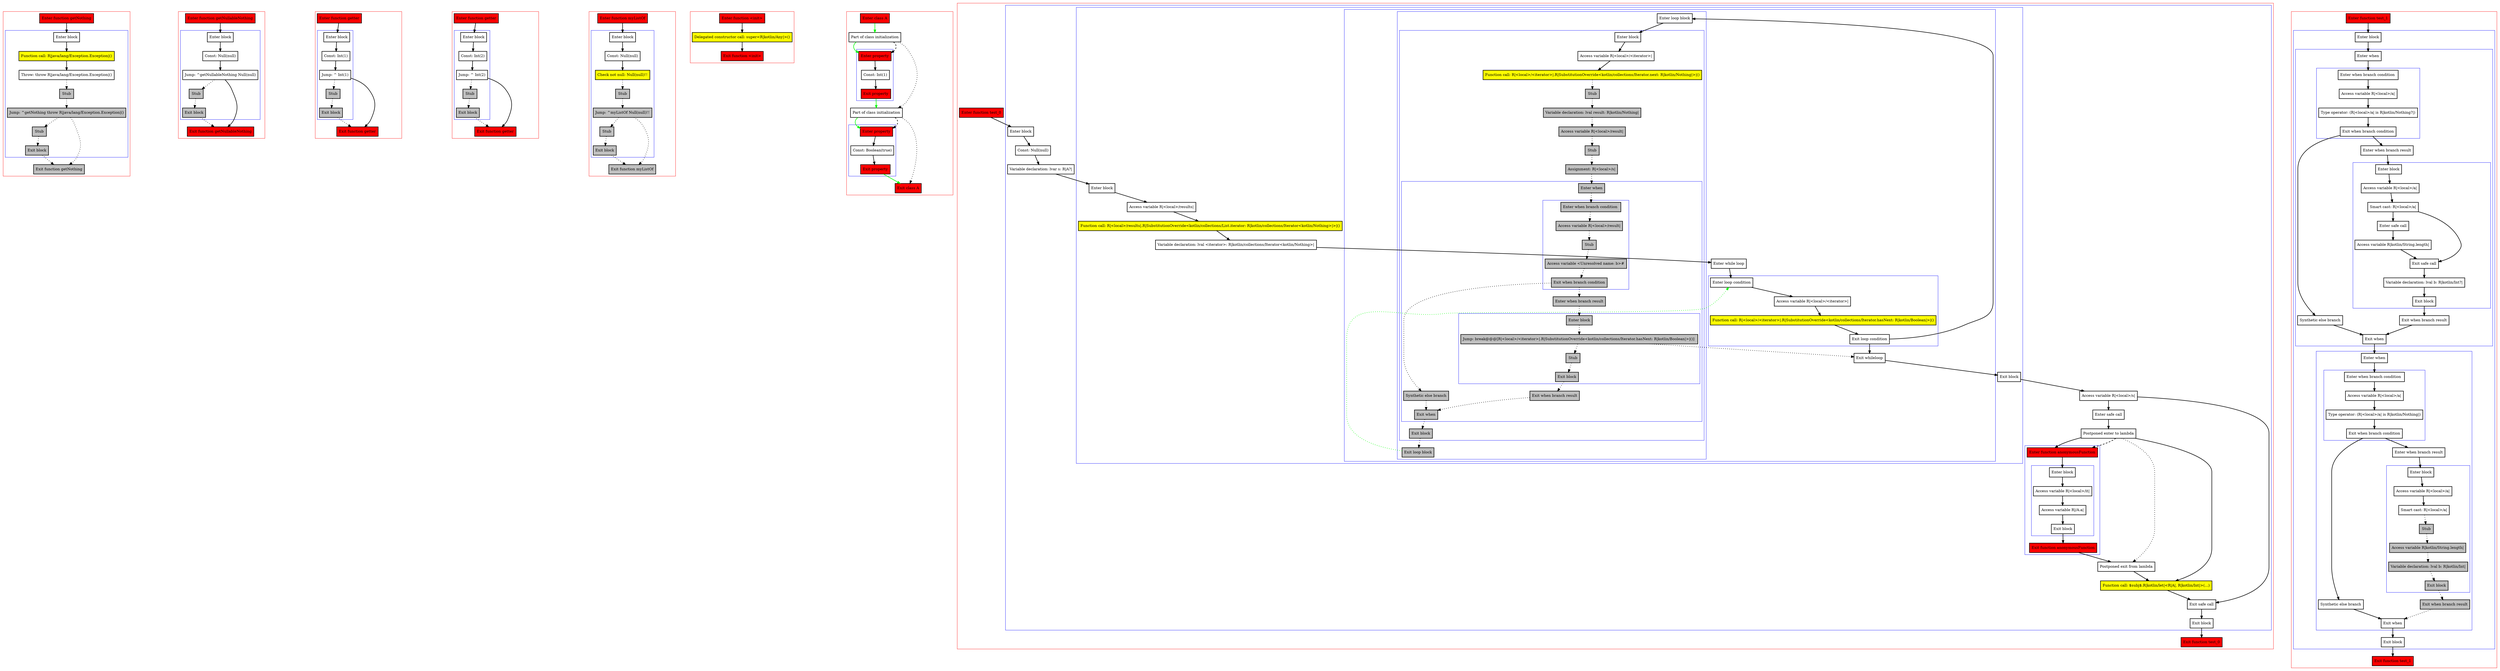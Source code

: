 digraph smartcastToNothing_kt {
    graph [nodesep=3]
    node [shape=box penwidth=2]
    edge [penwidth=2]

    subgraph cluster_0 {
        color=red
        0 [label="Enter function getNothing" style="filled" fillcolor=red];
        subgraph cluster_1 {
            color=blue
            1 [label="Enter block"];
            2 [label="Function call: R|java/lang/Exception.Exception|()" style="filled" fillcolor=yellow];
            3 [label="Throw: throw R|java/lang/Exception.Exception|()"];
            4 [label="Stub" style="filled" fillcolor=gray];
            5 [label="Jump: ^getNothing throw R|java/lang/Exception.Exception|()" style="filled" fillcolor=gray];
            6 [label="Stub" style="filled" fillcolor=gray];
            7 [label="Exit block" style="filled" fillcolor=gray];
        }
        8 [label="Exit function getNothing" style="filled" fillcolor=red style="filled" fillcolor=gray];
    }
    0 -> {1};
    1 -> {2};
    2 -> {3};
    3 -> {4} [style=dotted];
    4 -> {5} [style=dotted];
    5 -> {6 8} [style=dotted];
    6 -> {7} [style=dotted];
    7 -> {8} [style=dotted];

    subgraph cluster_2 {
        color=red
        9 [label="Enter function getNullableNothing" style="filled" fillcolor=red];
        subgraph cluster_3 {
            color=blue
            10 [label="Enter block"];
            11 [label="Const: Null(null)"];
            12 [label="Jump: ^getNullableNothing Null(null)"];
            13 [label="Stub" style="filled" fillcolor=gray];
            14 [label="Exit block" style="filled" fillcolor=gray];
        }
        15 [label="Exit function getNullableNothing" style="filled" fillcolor=red];
    }
    9 -> {10};
    10 -> {11};
    11 -> {12};
    12 -> {15};
    12 -> {13} [style=dotted];
    13 -> {14} [style=dotted];
    14 -> {15} [style=dotted];

    subgraph cluster_4 {
        color=red
        16 [label="Enter function getter" style="filled" fillcolor=red];
        subgraph cluster_5 {
            color=blue
            17 [label="Enter block"];
            18 [label="Const: Int(1)"];
            19 [label="Jump: ^ Int(1)"];
            20 [label="Stub" style="filled" fillcolor=gray];
            21 [label="Exit block" style="filled" fillcolor=gray];
        }
        22 [label="Exit function getter" style="filled" fillcolor=red];
    }
    16 -> {17};
    17 -> {18};
    18 -> {19};
    19 -> {22};
    19 -> {20} [style=dotted];
    20 -> {21} [style=dotted];
    21 -> {22} [style=dotted];

    subgraph cluster_6 {
        color=red
        23 [label="Enter function getter" style="filled" fillcolor=red];
        subgraph cluster_7 {
            color=blue
            24 [label="Enter block"];
            25 [label="Const: Int(2)"];
            26 [label="Jump: ^ Int(2)"];
            27 [label="Stub" style="filled" fillcolor=gray];
            28 [label="Exit block" style="filled" fillcolor=gray];
        }
        29 [label="Exit function getter" style="filled" fillcolor=red];
    }
    23 -> {24};
    24 -> {25};
    25 -> {26};
    26 -> {29};
    26 -> {27} [style=dotted];
    27 -> {28} [style=dotted];
    28 -> {29} [style=dotted];

    subgraph cluster_8 {
        color=red
        30 [label="Enter function myListOf" style="filled" fillcolor=red];
        subgraph cluster_9 {
            color=blue
            31 [label="Enter block"];
            32 [label="Const: Null(null)"];
            33 [label="Check not null: Null(null)!!" style="filled" fillcolor=yellow];
            34 [label="Stub" style="filled" fillcolor=gray];
            35 [label="Jump: ^myListOf Null(null)!!" style="filled" fillcolor=gray];
            36 [label="Stub" style="filled" fillcolor=gray];
            37 [label="Exit block" style="filled" fillcolor=gray];
        }
        38 [label="Exit function myListOf" style="filled" fillcolor=red style="filled" fillcolor=gray];
    }
    30 -> {31};
    31 -> {32};
    32 -> {33};
    33 -> {34} [style=dotted];
    34 -> {35} [style=dotted];
    35 -> {36 38} [style=dotted];
    36 -> {37} [style=dotted];
    37 -> {38} [style=dotted];

    subgraph cluster_10 {
        color=red
        39 [label="Enter function <init>" style="filled" fillcolor=red];
        40 [label="Delegated constructor call: super<R|kotlin/Any|>()" style="filled" fillcolor=yellow];
        41 [label="Exit function <init>" style="filled" fillcolor=red];
    }
    39 -> {40};
    40 -> {41};

    subgraph cluster_11 {
        color=red
        48 [label="Enter class A" style="filled" fillcolor=red];
        49 [label="Part of class initialization"];
        subgraph cluster_12 {
            color=blue
            42 [label="Enter property" style="filled" fillcolor=red];
            43 [label="Const: Int(1)"];
            44 [label="Exit property" style="filled" fillcolor=red];
        }
        50 [label="Part of class initialization"];
        subgraph cluster_13 {
            color=blue
            45 [label="Enter property" style="filled" fillcolor=red];
            46 [label="Const: Boolean(true)"];
            47 [label="Exit property" style="filled" fillcolor=red];
        }
        51 [label="Exit class A" style="filled" fillcolor=red];
    }
    48 -> {49} [color=green];
    49 -> {42} [color=green];
    49 -> {50} [style=dotted];
    49 -> {42} [style=dashed];
    50 -> {45} [color=green];
    50 -> {51} [style=dotted];
    50 -> {45} [style=dashed];
    42 -> {43};
    43 -> {44};
    44 -> {50} [color=green];
    45 -> {46};
    46 -> {47};
    47 -> {51} [color=green];

    subgraph cluster_14 {
        color=red
        52 [label="Enter function test_0" style="filled" fillcolor=red];
        subgraph cluster_15 {
            color=blue
            53 [label="Enter block"];
            54 [label="Const: Null(null)"];
            55 [label="Variable declaration: lvar s: R|A?|"];
            subgraph cluster_16 {
                color=blue
                56 [label="Enter block"];
                57 [label="Access variable R|<local>/results|"];
                58 [label="Function call: R|<local>/results|.R|SubstitutionOverride<kotlin/collections/List.iterator: R|kotlin/collections/Iterator<kotlin/Nothing>|>|()" style="filled" fillcolor=yellow];
                59 [label="Variable declaration: lval <iterator>: R|kotlin/collections/Iterator<kotlin/Nothing>|"];
                subgraph cluster_17 {
                    color=blue
                    60 [label="Enter while loop"];
                    subgraph cluster_18 {
                        color=blue
                        61 [label="Enter loop condition"];
                        62 [label="Access variable R|<local>/<iterator>|"];
                        63 [label="Function call: R|<local>/<iterator>|.R|SubstitutionOverride<kotlin/collections/Iterator.hasNext: R|kotlin/Boolean|>|()" style="filled" fillcolor=yellow];
                        64 [label="Exit loop condition"];
                    }
                    subgraph cluster_19 {
                        color=blue
                        65 [label="Enter loop block"];
                        subgraph cluster_20 {
                            color=blue
                            66 [label="Enter block"];
                            67 [label="Access variable R|<local>/<iterator>|"];
                            68 [label="Function call: R|<local>/<iterator>|.R|SubstitutionOverride<kotlin/collections/Iterator.next: R|kotlin/Nothing|>|()" style="filled" fillcolor=yellow];
                            69 [label="Stub" style="filled" fillcolor=gray];
                            70 [label="Variable declaration: lval result: R|kotlin/Nothing|" style="filled" fillcolor=gray];
                            71 [label="Access variable R|<local>/result|" style="filled" fillcolor=gray];
                            72 [label="Stub" style="filled" fillcolor=gray];
                            73 [label="Assignment: R|<local>/s|" style="filled" fillcolor=gray];
                            subgraph cluster_21 {
                                color=blue
                                74 [label="Enter when" style="filled" fillcolor=gray];
                                subgraph cluster_22 {
                                    color=blue
                                    75 [label="Enter when branch condition " style="filled" fillcolor=gray];
                                    76 [label="Access variable R|<local>/result|" style="filled" fillcolor=gray];
                                    77 [label="Stub" style="filled" fillcolor=gray];
                                    78 [label="Access variable <Unresolved name: b>#" style="filled" fillcolor=gray];
                                    79 [label="Exit when branch condition" style="filled" fillcolor=gray];
                                }
                                80 [label="Synthetic else branch" style="filled" fillcolor=gray];
                                81 [label="Enter when branch result" style="filled" fillcolor=gray];
                                subgraph cluster_23 {
                                    color=blue
                                    82 [label="Enter block" style="filled" fillcolor=gray];
                                    83 [label="Jump: break@@@[R|<local>/<iterator>|.R|SubstitutionOverride<kotlin/collections/Iterator.hasNext: R|kotlin/Boolean|>|()] " style="filled" fillcolor=gray];
                                    94 [label="Stub" style="filled" fillcolor=gray];
                                    95 [label="Exit block" style="filled" fillcolor=gray];
                                }
                                96 [label="Exit when branch result" style="filled" fillcolor=gray];
                                97 [label="Exit when" style="filled" fillcolor=gray];
                            }
                            98 [label="Exit block" style="filled" fillcolor=gray];
                        }
                        99 [label="Exit loop block" style="filled" fillcolor=gray];
                    }
                    84 [label="Exit whileloop"];
                }
                85 [label="Exit block"];
            }
            86 [label="Access variable R|<local>/s|"];
            87 [label="Enter safe call"];
            88 [label="Postponed enter to lambda"];
            subgraph cluster_24 {
                color=blue
                100 [label="Enter function anonymousFunction" style="filled" fillcolor=red];
                subgraph cluster_25 {
                    color=blue
                    101 [label="Enter block"];
                    102 [label="Access variable R|<local>/it|"];
                    103 [label="Access variable R|/A.a|"];
                    104 [label="Exit block"];
                }
                105 [label="Exit function anonymousFunction" style="filled" fillcolor=red];
            }
            89 [label="Postponed exit from lambda"];
            90 [label="Function call: $subj$.R|kotlin/let|<R|A|, R|kotlin/Int|>(...)" style="filled" fillcolor=yellow];
            91 [label="Exit safe call"];
            92 [label="Exit block"];
        }
        93 [label="Exit function test_0" style="filled" fillcolor=red];
    }
    52 -> {53};
    53 -> {54};
    54 -> {55};
    55 -> {56};
    56 -> {57};
    57 -> {58};
    58 -> {59};
    59 -> {60};
    60 -> {61};
    61 -> {62};
    62 -> {63};
    63 -> {64};
    64 -> {65 84};
    65 -> {66};
    66 -> {67};
    67 -> {68};
    68 -> {69} [style=dotted];
    69 -> {70} [style=dotted];
    70 -> {71} [style=dotted];
    71 -> {72} [style=dotted];
    72 -> {73} [style=dotted];
    73 -> {74} [style=dotted];
    74 -> {75} [style=dotted];
    75 -> {76} [style=dotted];
    76 -> {77} [style=dotted];
    77 -> {78} [style=dotted];
    78 -> {79} [style=dotted];
    79 -> {80 81} [style=dotted];
    80 -> {97} [style=dotted];
    81 -> {82} [style=dotted];
    82 -> {83} [style=dotted];
    83 -> {84 94} [style=dotted];
    84 -> {85};
    85 -> {86};
    86 -> {87 91};
    87 -> {88};
    88 -> {90 100};
    88 -> {89} [style=dotted];
    88 -> {100} [style=dashed];
    89 -> {90};
    90 -> {91};
    91 -> {92};
    92 -> {93};
    94 -> {95} [style=dotted];
    95 -> {96} [style=dotted];
    96 -> {97} [style=dotted];
    97 -> {98} [style=dotted];
    98 -> {99} [style=dotted];
    99 -> {61} [color=green style=dotted];
    100 -> {101};
    101 -> {102};
    102 -> {103};
    103 -> {104};
    104 -> {105};
    105 -> {89};

    subgraph cluster_26 {
        color=red
        106 [label="Enter function test_1" style="filled" fillcolor=red];
        subgraph cluster_27 {
            color=blue
            107 [label="Enter block"];
            subgraph cluster_28 {
                color=blue
                108 [label="Enter when"];
                subgraph cluster_29 {
                    color=blue
                    109 [label="Enter when branch condition "];
                    110 [label="Access variable R|<local>/a|"];
                    111 [label="Type operator: (R|<local>/a| is R|kotlin/Nothing?|)"];
                    112 [label="Exit when branch condition"];
                }
                113 [label="Synthetic else branch"];
                114 [label="Enter when branch result"];
                subgraph cluster_30 {
                    color=blue
                    115 [label="Enter block"];
                    116 [label="Access variable R|<local>/a|"];
                    117 [label="Smart cast: R|<local>/a|"];
                    118 [label="Enter safe call"];
                    119 [label="Access variable R|kotlin/String.length|"];
                    120 [label="Exit safe call"];
                    121 [label="Variable declaration: lval b: R|kotlin/Int?|"];
                    122 [label="Exit block"];
                }
                123 [label="Exit when branch result"];
                124 [label="Exit when"];
            }
            subgraph cluster_31 {
                color=blue
                125 [label="Enter when"];
                subgraph cluster_32 {
                    color=blue
                    126 [label="Enter when branch condition "];
                    127 [label="Access variable R|<local>/a|"];
                    128 [label="Type operator: (R|<local>/a| is R|kotlin/Nothing|)"];
                    129 [label="Exit when branch condition"];
                }
                130 [label="Synthetic else branch"];
                131 [label="Enter when branch result"];
                subgraph cluster_33 {
                    color=blue
                    132 [label="Enter block"];
                    133 [label="Access variable R|<local>/a|"];
                    134 [label="Smart cast: R|<local>/a|"];
                    135 [label="Stub" style="filled" fillcolor=gray];
                    136 [label="Access variable R|kotlin/String.length|" style="filled" fillcolor=gray];
                    137 [label="Variable declaration: lval b: R|kotlin/Int|" style="filled" fillcolor=gray];
                    138 [label="Exit block" style="filled" fillcolor=gray];
                }
                139 [label="Exit when branch result" style="filled" fillcolor=gray];
                140 [label="Exit when"];
            }
            141 [label="Exit block"];
        }
        142 [label="Exit function test_1" style="filled" fillcolor=red];
    }
    106 -> {107};
    107 -> {108};
    108 -> {109};
    109 -> {110};
    110 -> {111};
    111 -> {112};
    112 -> {113 114};
    113 -> {124};
    114 -> {115};
    115 -> {116};
    116 -> {117};
    117 -> {118 120};
    118 -> {119};
    119 -> {120};
    120 -> {121};
    121 -> {122};
    122 -> {123};
    123 -> {124};
    124 -> {125};
    125 -> {126};
    126 -> {127};
    127 -> {128};
    128 -> {129};
    129 -> {130 131};
    130 -> {140};
    131 -> {132};
    132 -> {133};
    133 -> {134};
    134 -> {135} [style=dotted];
    135 -> {136} [style=dotted];
    136 -> {137} [style=dotted];
    137 -> {138} [style=dotted];
    138 -> {139} [style=dotted];
    139 -> {140} [style=dotted];
    140 -> {141};
    141 -> {142};

}
